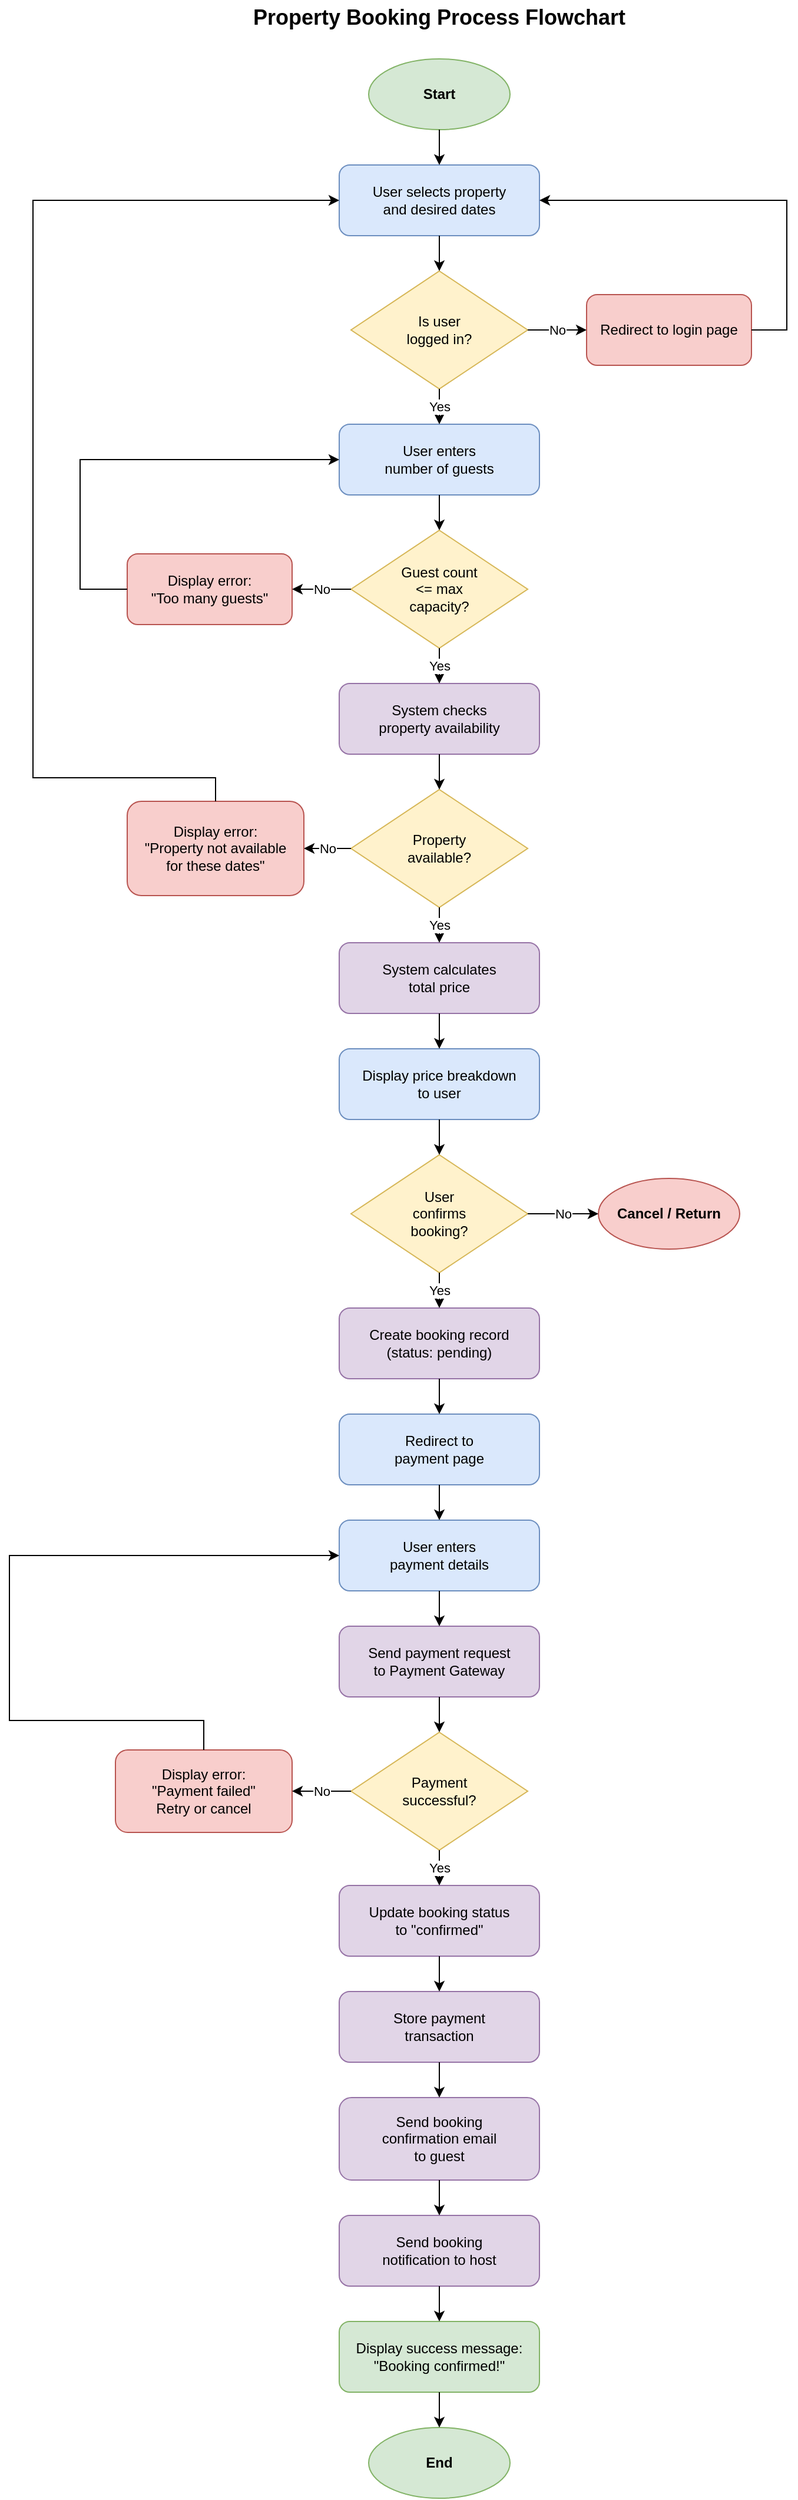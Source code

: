 <mxfile version="21.0.0" type="device">
  <diagram name="Booking Flowchart" id="flowchart">
    <mxGraphModel dx="1422" dy="794" grid="1" gridSize="10" guides="1" tooltips="1" connect="1" arrows="1" fold="1" page="1" pageScale="1" pageWidth="850" pageHeight="1100" math="0" shadow="0">
      <root>
        <mxCell id="0" />
        <mxCell id="1" parent="0" />
        
        <!-- Title -->
        <mxCell id="title" value="Property Booking Process Flowchart" style="text;html=1;strokeColor=none;fillColor=none;align=center;verticalAlign=middle;whiteSpace=wrap;rounded=0;fontSize=18;fontStyle=1" vertex="1" parent="1">
          <mxGeometry x="225" y="20" width="400" height="30" as="geometry" />
        </mxCell>

        <!-- Start -->
        <mxCell id="start" value="Start" style="ellipse;whiteSpace=wrap;html=1;fillColor=#d5e8d4;strokeColor=#82b366;fontStyle=1" vertex="1" parent="1">
          <mxGeometry x="365" y="70" width="120" height="60" as="geometry" />
        </mxCell>

        <!-- User selects property and dates -->
        <mxCell id="step1" value="User selects property&#xa;and desired dates" style="rounded=1;whiteSpace=wrap;html=1;fillColor=#dae8fc;strokeColor=#6c8ebf;" vertex="1" parent="1">
          <mxGeometry x="340" y="160" width="170" height="60" as="geometry" />
        </mxCell>

        <!-- Check if logged in -->
        <mxCell id="decision1" value="Is user&#xa;logged in?" style="rhombus;whiteSpace=wrap;html=1;fillColor=#fff2cc;strokeColor=#d6b656;" vertex="1" parent="1">
          <mxGeometry x="350" y="250" width="150" height="100" as="geometry" />
        </mxCell>

        <!-- Redirect to login -->
        <mxCell id="step2" value="Redirect to login page" style="rounded=1;whiteSpace=wrap;html=1;fillColor=#f8cecc;strokeColor=#b85450;" vertex="1" parent="1">
          <mxGeometry x="550" y="270" width="140" height="60" as="geometry" />
        </mxCell>

        <!-- Enter guest count -->
        <mxCell id="step3" value="User enters&#xa;number of guests" style="rounded=1;whiteSpace=wrap;html=1;fillColor=#dae8fc;strokeColor=#6c8ebf;" vertex="1" parent="1">
          <mxGeometry x="340" y="380" width="170" height="60" as="geometry" />
        </mxCell>

        <!-- Check guest capacity -->
        <mxCell id="decision2" value="Guest count&#xa;&lt;= max&#xa;capacity?" style="rhombus;whiteSpace=wrap;html=1;fillColor=#fff2cc;strokeColor=#d6b656;" vertex="1" parent="1">
          <mxGeometry x="350" y="470" width="150" height="100" as="geometry" />
        </mxCell>

        <!-- Error: too many guests -->
        <mxCell id="error1" value="Display error:&#xa;&quot;Too many guests&quot;" style="rounded=1;whiteSpace=wrap;html=1;fillColor=#f8cecc;strokeColor=#b85450;" vertex="1" parent="1">
          <mxGeometry x="160" y="490" width="140" height="60" as="geometry" />
        </mxCell>

        <!-- Check availability -->
        <mxCell id="step4" value="System checks&#xa;property availability" style="rounded=1;whiteSpace=wrap;html=1;fillColor=#e1d5e7;strokeColor=#9673a6;" vertex="1" parent="1">
          <mxGeometry x="340" y="600" width="170" height="60" as="geometry" />
        </mxCell>

        <!-- Is available? -->
        <mxCell id="decision3" value="Property&#xa;available?" style="rhombus;whiteSpace=wrap;html=1;fillColor=#fff2cc;strokeColor=#d6b656;" vertex="1" parent="1">
          <mxGeometry x="350" y="690" width="150" height="100" as="geometry" />
        </mxCell>

        <!-- Error: not available -->
        <mxCell id="error2" value="Display error:&#xa;&quot;Property not available&#xa;for these dates&quot;" style="rounded=1;whiteSpace=wrap;html=1;fillColor=#f8cecc;strokeColor=#b85450;" vertex="1" parent="1">
          <mxGeometry x="160" y="700" width="150" height="80" as="geometry" />
        </mxCell>

        <!-- Calculate price -->
        <mxCell id="step5" value="System calculates&#xa;total price" style="rounded=1;whiteSpace=wrap;html=1;fillColor=#e1d5e7;strokeColor=#9673a6;" vertex="1" parent="1">
          <mxGeometry x="340" y="820" width="170" height="60" as="geometry" />
        </mxCell>

        <!-- Display price breakdown -->
        <mxCell id="step6" value="Display price breakdown&#xa;to user" style="rounded=1;whiteSpace=wrap;html=1;fillColor=#dae8fc;strokeColor=#6c8ebf;" vertex="1" parent="1">
          <mxGeometry x="340" y="910" width="170" height="60" as="geometry" />
        </mxCell>

        <!-- User confirms? -->
        <mxCell id="decision4" value="User&#xa;confirms&#xa;booking?" style="rhombus;whiteSpace=wrap;html=1;fillColor=#fff2cc;strokeColor=#d6b656;" vertex="1" parent="1">
          <mxGeometry x="350" y="1000" width="150" height="100" as="geometry" />
        </mxCell>

        <!-- Cancel -->
        <mxCell id="cancel" value="Cancel / Return" style="ellipse;whiteSpace=wrap;html=1;fillColor=#f8cecc;strokeColor=#b85450;fontStyle=1" vertex="1" parent="1">
          <mxGeometry x="560" y="1020" width="120" height="60" as="geometry" />
        </mxCell>

        <!-- Create booking record -->
        <mxCell id="step7" value="Create booking record&#xa;(status: pending)" style="rounded=1;whiteSpace=wrap;html=1;fillColor=#e1d5e7;strokeColor=#9673a6;" vertex="1" parent="1">
          <mxGeometry x="340" y="1130" width="170" height="60" as="geometry" />
        </mxCell>

        <!-- Redirect to payment -->
        <mxCell id="step8" value="Redirect to&#xa;payment page" style="rounded=1;whiteSpace=wrap;html=1;fillColor=#dae8fc;strokeColor=#6c8ebf;" vertex="1" parent="1">
          <mxGeometry x="340" y="1220" width="170" height="60" as="geometry" />
        </mxCell>

        <!-- Enter payment details -->
        <mxCell id="step9" value="User enters&#xa;payment details" style="rounded=1;whiteSpace=wrap;html=1;fillColor=#dae8fc;strokeColor=#6c8ebf;" vertex="1" parent="1">
          <mxGeometry x="340" y="1310" width="170" height="60" as="geometry" />
        </mxCell>

        <!-- Send payment request -->
        <mxCell id="step10" value="Send payment request&#xa;to Payment Gateway" style="rounded=1;whiteSpace=wrap;html=1;fillColor=#e1d5e7;strokeColor=#9673a6;" vertex="1" parent="1">
          <mxGeometry x="340" y="1400" width="170" height="60" as="geometry" />
        </mxCell>

        <!-- Payment successful? -->
        <mxCell id="decision5" value="Payment&#xa;successful?" style="rhombus;whiteSpace=wrap;html=1;fillColor=#fff2cc;strokeColor=#d6b656;" vertex="1" parent="1">
          <mxGeometry x="350" y="1490" width="150" height="100" as="geometry" />
        </mxCell>

        <!-- Error: payment failed -->
        <mxCell id="error3" value="Display error:&#xa;&quot;Payment failed&quot;&#xa;Retry or cancel" style="rounded=1;whiteSpace=wrap;html=1;fillColor=#f8cecc;strokeColor=#b85450;" vertex="1" parent="1">
          <mxGeometry x="150" y="1505" width="150" height="70" as="geometry" />
        </mxCell>

        <!-- Update booking status -->
        <mxCell id="step11" value="Update booking status&#xa;to &quot;confirmed&quot;" style="rounded=1;whiteSpace=wrap;html=1;fillColor=#e1d5e7;strokeColor=#9673a6;" vertex="1" parent="1">
          <mxGeometry x="340" y="1620" width="170" height="60" as="geometry" />
        </mxCell>

        <!-- Store payment transaction -->
        <mxCell id="step12" value="Store payment&#xa;transaction" style="rounded=1;whiteSpace=wrap;html=1;fillColor=#e1d5e7;strokeColor=#9673a6;" vertex="1" parent="1">
          <mxGeometry x="340" y="1710" width="170" height="60" as="geometry" />
        </mxCell>

        <!-- Send confirmation email to guest -->
        <mxCell id="step13" value="Send booking&#xa;confirmation email&#xa;to guest" style="rounded=1;whiteSpace=wrap;html=1;fillColor=#e1d5e7;strokeColor=#9673a6;" vertex="1" parent="1">
          <mxGeometry x="340" y="1800" width="170" height="70" as="geometry" />
        </mxCell>

        <!-- Send notification to host -->
        <mxCell id="step14" value="Send booking&#xa;notification to host" style="rounded=1;whiteSpace=wrap;html=1;fillColor=#e1d5e7;strokeColor=#9673a6;" vertex="1" parent="1">
          <mxGeometry x="340" y="1900" width="170" height="60" as="geometry" />
        </mxCell>

        <!-- Display success message -->
        <mxCell id="step15" value="Display success message:&#xa;&quot;Booking confirmed!&quot;" style="rounded=1;whiteSpace=wrap;html=1;fillColor=#d5e8d4;strokeColor=#82b366;" vertex="1" parent="1">
          <mxGeometry x="340" y="1990" width="170" height="60" as="geometry" />
        </mxCell>

        <!-- End -->
        <mxCell id="end" value="End" style="ellipse;whiteSpace=wrap;html=1;fillColor=#d5e8d4;strokeColor=#82b366;fontStyle=1" vertex="1" parent="1">
          <mxGeometry x="365" y="2080" width="120" height="60" as="geometry" />
        </mxCell>

        <!-- Connections -->
        <mxCell id="conn1" value="" style="endArrow=classic;html=1;rounded=0;" edge="1" parent="1" source="start" target="step1">
          <mxGeometry width="50" height="50" relative="1" as="geometry">
            <mxPoint x="400" y="400" as="sourcePoint" />
            <mxPoint x="450" y="350" as="targetPoint" />
          </mxGeometry>
        </mxCell>

        <mxCell id="conn2" value="" style="endArrow=classic;html=1;rounded=0;" edge="1" parent="1" source="step1" target="decision1">
          <mxGeometry width="50" height="50" relative="1" as="geometry">
            <mxPoint x="400" y="400" as="sourcePoint" />
            <mxPoint x="450" y="350" as="targetPoint" />
          </mxGeometry>
        </mxCell>

        <mxCell id="conn3-no" value="No" style="endArrow=classic;html=1;rounded=0;" edge="1" parent="1" source="decision1" target="step2">
          <mxGeometry width="50" height="50" relative="1" as="geometry">
            <mxPoint x="510" y="300" as="sourcePoint" />
            <mxPoint x="550" y="300" as="targetPoint" />
          </mxGeometry>
        </mxCell>

        <mxCell id="conn3-loop" value="" style="endArrow=classic;html=1;rounded=0;exitX=1;exitY=0.5;entryX=1;entryY=0.5;" edge="1" parent="1" source="step2" target="step1">
          <mxGeometry width="50" height="50" relative="1" as="geometry">
            <mxPoint x="700" y="300" as="sourcePoint" />
            <mxPoint x="700" y="190" as="targetPoint" />
            <Array as="points">
              <mxPoint x="720" y="300" />
              <mxPoint x="720" y="190" />
            </Array>
          </mxGeometry>
        </mxCell>

        <mxCell id="conn4-yes" value="Yes" style="endArrow=classic;html=1;rounded=0;" edge="1" parent="1" source="decision1" target="step3">
          <mxGeometry width="50" height="50" relative="1" as="geometry">
            <mxPoint x="425" y="360" as="sourcePoint" />
            <mxPoint x="425" y="380" as="targetPoint" />
          </mxGeometry>
        </mxCell>

        <mxCell id="conn5" value="" style="endArrow=classic;html=1;rounded=0;" edge="1" parent="1" source="step3" target="decision2">
          <mxGeometry width="50" height="50" relative="1" as="geometry">
            <mxPoint x="400" y="600" as="sourcePoint" />
            <mxPoint x="450" y="550" as="targetPoint" />
          </mxGeometry>
        </mxCell>

        <mxCell id="conn6-no" value="No" style="endArrow=classic;html=1;rounded=0;" edge="1" parent="1" source="decision2" target="error1">
          <mxGeometry width="50" height="50" relative="1" as="geometry">
            <mxPoint x="340" y="520" as="sourcePoint" />
            <mxPoint x="310" y="520" as="targetPoint" />
          </mxGeometry>
        </mxCell>

        <mxCell id="conn6-loop" value="" style="endArrow=classic;html=1;rounded=0;exitX=0;exitY=0.5;entryX=0;entryY=0.5;" edge="1" parent="1" source="error1" target="step3">
          <mxGeometry width="50" height="50" relative="1" as="geometry">
            <mxPoint x="140" y="520" as="sourcePoint" />
            <mxPoint x="140" y="410" as="targetPoint" />
            <Array as="points">
              <mxPoint x="120" y="520" />
              <mxPoint x="120" y="410" />
            </Array>
          </mxGeometry>
        </mxCell>

        <mxCell id="conn7-yes" value="Yes" style="endArrow=classic;html=1;rounded=0;" edge="1" parent="1" source="decision2" target="step4">
          <mxGeometry width="50" height="50" relative="1" as="geometry">
            <mxPoint x="425" y="580" as="sourcePoint" />
            <mxPoint x="425" y="600" as="targetPoint" />
          </mxGeometry>
        </mxCell>

        <mxCell id="conn8" value="" style="endArrow=classic;html=1;rounded=0;" edge="1" parent="1" source="step4" target="decision3">
          <mxGeometry width="50" height="50" relative="1" as="geometry">
            <mxPoint x="400" y="800" as="sourcePoint" />
            <mxPoint x="450" y="750" as="targetPoint" />
          </mxGeometry>
        </mxCell>

        <mxCell id="conn9-no" value="No" style="endArrow=classic;html=1;rounded=0;" edge="1" parent="1" source="decision3" target="error2">
          <mxGeometry width="50" height="50" relative="1" as="geometry">
            <mxPoint x="340" y="740" as="sourcePoint" />
            <mxPoint x="310" y="740" as="targetPoint" />
          </mxGeometry>
        </mxCell>

        <mxCell id="conn9-loop" value="" style="endArrow=classic;html=1;rounded=0;exitX=0.5;exitY=0;entryX=0;entryY=0.5;" edge="1" parent="1" source="error2" target="step1">
          <mxGeometry width="50" height="50" relative="1" as="geometry">
            <mxPoint x="80" y="700" as="sourcePoint" />
            <mxPoint x="80" y="190" as="targetPoint" />
            <Array as="points">
              <mxPoint x="235" y="680" />
              <mxPoint x="80" y="680" />
              <mxPoint x="80" y="190" />
            </Array>
          </mxGeometry>
        </mxCell>

        <mxCell id="conn10-yes" value="Yes" style="endArrow=classic;html=1;rounded=0;" edge="1" parent="1" source="decision3" target="step5">
          <mxGeometry width="50" height="50" relative="1" as="geometry">
            <mxPoint x="425" y="800" as="sourcePoint" />
            <mxPoint x="425" y="820" as="targetPoint" />
          </mxGeometry>
        </mxCell>

        <mxCell id="conn11" value="" style="endArrow=classic;html=1;rounded=0;" edge="1" parent="1" source="step5" target="step6">
          <mxGeometry width="50" height="50" relative="1" as="geometry">
            <mxPoint x="400" y="1000" as="sourcePoint" />
            <mxPoint x="450" y="950" as="targetPoint" />
          </mxGeometry>
        </mxCell>

        <mxCell id="conn12" value="" style="endArrow=classic;html=1;rounded=0;" edge="1" parent="1" source="step6" target="decision4">
          <mxGeometry width="50" height="50" relative="1" as="geometry">
            <mxPoint x="400" y="1100" as="sourcePoint" />
            <mxPoint x="450" y="1050" as="targetPoint" />
          </mxGeometry>
        </mxCell>

        <mxCell id="conn13-no" value="No" style="endArrow=classic;html=1;rounded=0;" edge="1" parent="1" source="decision4" target="cancel">
          <mxGeometry width="50" height="50" relative="1" as="geometry">
            <mxPoint x="510" y="1050" as="sourcePoint" />
            <mxPoint x="560" y="1050" as="targetPoint" />
          </mxGeometry>
        </mxCell>

        <mxCell id="conn14-yes" value="Yes" style="endArrow=classic;html=1;rounded=0;" edge="1" parent="1" source="decision4" target="step7">
          <mxGeometry width="50" height="50" relative="1" as="geometry">
            <mxPoint x="425" y="1110" as="sourcePoint" />
            <mxPoint x="425" y="1130" as="targetPoint" />
          </mxGeometry>
        </mxCell>

        <mxCell id="conn15" value="" style="endArrow=classic;html=1;rounded=0;" edge="1" parent="1" source="step7" target="step8">
          <mxGeometry width="50" height="50" relative="1" as="geometry">
            <mxPoint x="400" y="1300" as="sourcePoint" />
            <mxPoint x="450" y="1250" as="targetPoint" />
          </mxGeometry>
        </mxCell>

        <mxCell id="conn16" value="" style="endArrow=classic;html=1;rounded=0;" edge="1" parent="1" source="step8" target="step9">
          <mxGeometry width="50" height="50" relative="1" as="geometry">
            <mxPoint x="400" y="1400" as="sourcePoint" />
            <mxPoint x="450" y="1350" as="targetPoint" />
          </mxGeometry>
        </mxCell>

        <mxCell id="conn17" value="" style="endArrow=classic;html=1;rounded=0;" edge="1" parent="1" source="step9" target="step10">
          <mxGeometry width="50" height="50" relative="1" as="geometry">
            <mxPoint x="400" y="1500" as="sourcePoint" />
            <mxPoint x="450" y="1450" as="targetPoint" />
          </mxGeometry>
        </mxCell>

        <mxCell id="conn18" value="" style="endArrow=classic;html=1;rounded=0;" edge="1" parent="1" source="step10" target="decision5">
          <mxGeometry width="50" height="50" relative="1" as="geometry">
            <mxPoint x="400" y="1600" as="sourcePoint" />
            <mxPoint x="450" y="1550" as="targetPoint" />
          </mxGeometry>
        </mxCell>

        <mxCell id="conn19-no" value="No" style="endArrow=classic;html=1;rounded=0;" edge="1" parent="1" source="decision5" target="error3">
          <mxGeometry width="50" height="50" relative="1" as="geometry">
            <mxPoint x="340" y="1540" as="sourcePoint" />
            <mxPoint x="310" y="1540" as="targetPoint" />
          </mxGeometry>
        </mxCell>

        <mxCell id="conn19-loop" value="" style="endArrow=classic;html=1;rounded=0;exitX=0.5;exitY=0;entryX=0;entryY=0.5;" edge="1" parent="1" source="error3" target="step9">
          <mxGeometry width="50" height="50" relative="1" as="geometry">
            <mxPoint x="60" y="1500" as="sourcePoint" />
            <mxPoint x="60" y="1340" as="targetPoint" />
            <Array as="points">
              <mxPoint x="225" y="1480" />
              <mxPoint x="60" y="1480" />
              <mxPoint x="60" y="1340" />
            </Array>
          </mxGeometry>
        </mxCell>

        <mxCell id="conn20-yes" value="Yes" style="endArrow=classic;html=1;rounded=0;" edge="1" parent="1" source="decision5" target="step11">
          <mxGeometry width="50" height="50" relative="1" as="geometry">
            <mxPoint x="425" y="1600" as="sourcePoint" />
            <mxPoint x="425" y="1620" as="targetPoint" />
          </mxGeometry>
        </mxCell>

        <mxCell id="conn21" value="" style="endArrow=classic;html=1;rounded=0;" edge="1" parent="1" source="step11" target="step12">
          <mxGeometry width="50" height="50" relative="1" as="geometry">
            <mxPoint x="400" y="1800" as="sourcePoint" />
            <mxPoint x="450" y="1750" as="targetPoint" />
          </mxGeometry>
        </mxCell>

        <mxCell id="conn22" value="" style="endArrow=classic;html=1;rounded=0;" edge="1" parent="1" source="step12" target="step13">
          <mxGeometry width="50" height="50" relative="1" as="geometry">
            <mxPoint x="400" y="1900" as="sourcePoint" />
            <mxPoint x="450" y="1850" as="targetPoint" />
          </mxGeometry>
        </mxCell>

        <mxCell id="conn23" value="" style="endArrow=classic;html=1;rounded=0;" edge="1" parent="1" source="step13" target="step14">
          <mxGeometry width="50" height="50" relative="1" as="geometry">
            <mxPoint x="400" y="2000" as="sourcePoint" />
            <mxPoint x="450" y="1950" as="targetPoint" />
          </mxGeometry>
        </mxCell>

        <mxCell id="conn24" value="" style="endArrow=classic;html=1;rounded=0;" edge="1" parent="1" source="step14" target="step15">
          <mxGeometry width="50" height="50" relative="1" as="geometry">
            <mxPoint x="400" y="2100" as="sourcePoint" />
            <mxPoint x="450" y="2050" as="targetPoint" />
          </mxGeometry>
        </mxCell>

        <mxCell id="conn25" value="" style="endArrow=classic;html=1;rounded=0;" edge="1" parent="1" source="step15" target="end">
          <mxGeometry width="50" height="50" relative="1" as="geometry">
            <mxPoint x="400" y="2200" as="sourcePoint" />
            <mxPoint x="450" y="2150" as="targetPoint" />
          </mxGeometry>
        </mxCell>

      </root>
    </mxGraphModel>
  </diagram>
</mxfile>
